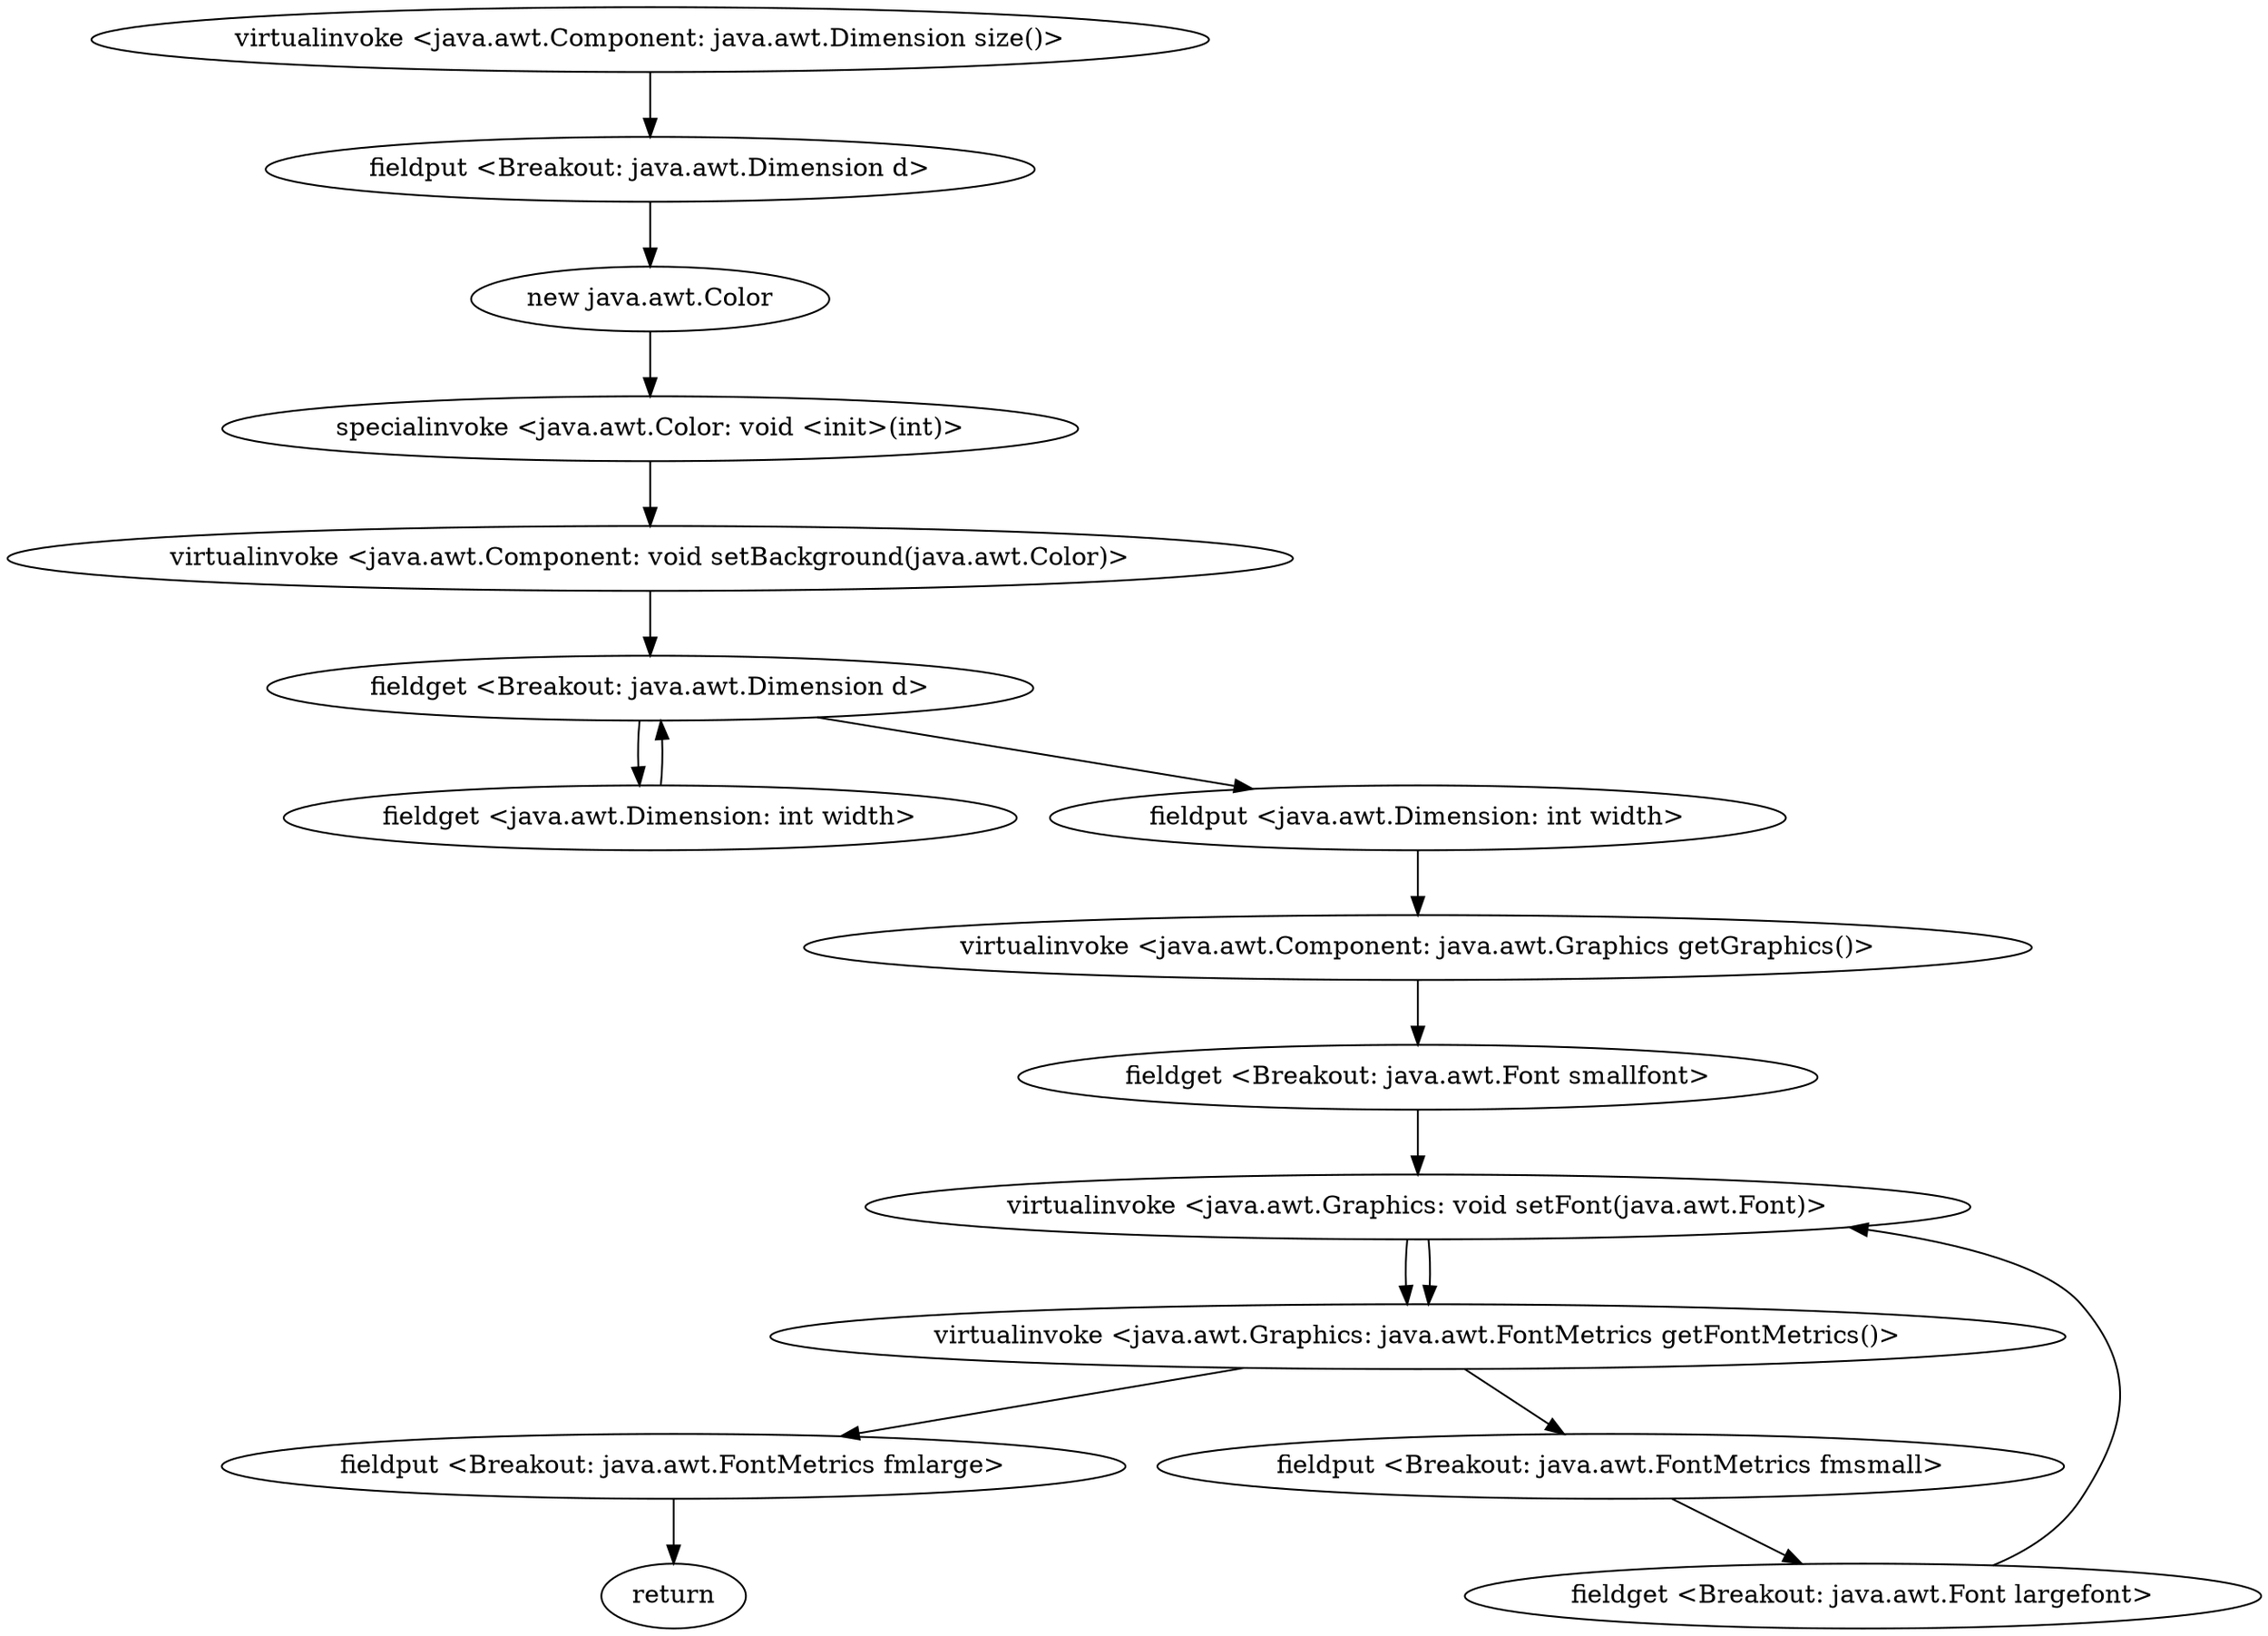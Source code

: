 digraph "" {
"virtualinvoke <java.awt.Component: java.awt.Dimension size()>";
 "virtualinvoke <java.awt.Component: java.awt.Dimension size()>"->"fieldput <Breakout: java.awt.Dimension d>";
 "fieldput <Breakout: java.awt.Dimension d>"->"new java.awt.Color";
 "new java.awt.Color"->"specialinvoke <java.awt.Color: void <init>(int)>";
 "specialinvoke <java.awt.Color: void <init>(int)>"->"virtualinvoke <java.awt.Component: void setBackground(java.awt.Color)>";
 "virtualinvoke <java.awt.Component: void setBackground(java.awt.Color)>"->"fieldget <Breakout: java.awt.Dimension d>";
 "fieldget <Breakout: java.awt.Dimension d>"->"fieldget <java.awt.Dimension: int width>";
 "fieldget <java.awt.Dimension: int width>"->"fieldget <Breakout: java.awt.Dimension d>";
 "fieldget <Breakout: java.awt.Dimension d>"->"fieldput <java.awt.Dimension: int width>";
 "fieldput <java.awt.Dimension: int width>"->"virtualinvoke <java.awt.Component: java.awt.Graphics getGraphics()>";
 "virtualinvoke <java.awt.Component: java.awt.Graphics getGraphics()>"->"fieldget <Breakout: java.awt.Font smallfont>";
 "fieldget <Breakout: java.awt.Font smallfont>"->"virtualinvoke <java.awt.Graphics: void setFont(java.awt.Font)>";
 "virtualinvoke <java.awt.Graphics: void setFont(java.awt.Font)>"->"virtualinvoke <java.awt.Graphics: java.awt.FontMetrics getFontMetrics()>";
 "virtualinvoke <java.awt.Graphics: java.awt.FontMetrics getFontMetrics()>"->"fieldput <Breakout: java.awt.FontMetrics fmsmall>";
 "fieldput <Breakout: java.awt.FontMetrics fmsmall>"->"fieldget <Breakout: java.awt.Font largefont>";
 "fieldget <Breakout: java.awt.Font largefont>"->"virtualinvoke <java.awt.Graphics: void setFont(java.awt.Font)>";
 "virtualinvoke <java.awt.Graphics: void setFont(java.awt.Font)>"->"virtualinvoke <java.awt.Graphics: java.awt.FontMetrics getFontMetrics()>";
 "virtualinvoke <java.awt.Graphics: java.awt.FontMetrics getFontMetrics()>"->"fieldput <Breakout: java.awt.FontMetrics fmlarge>";
 "fieldput <Breakout: java.awt.FontMetrics fmlarge>"->"return";
}
